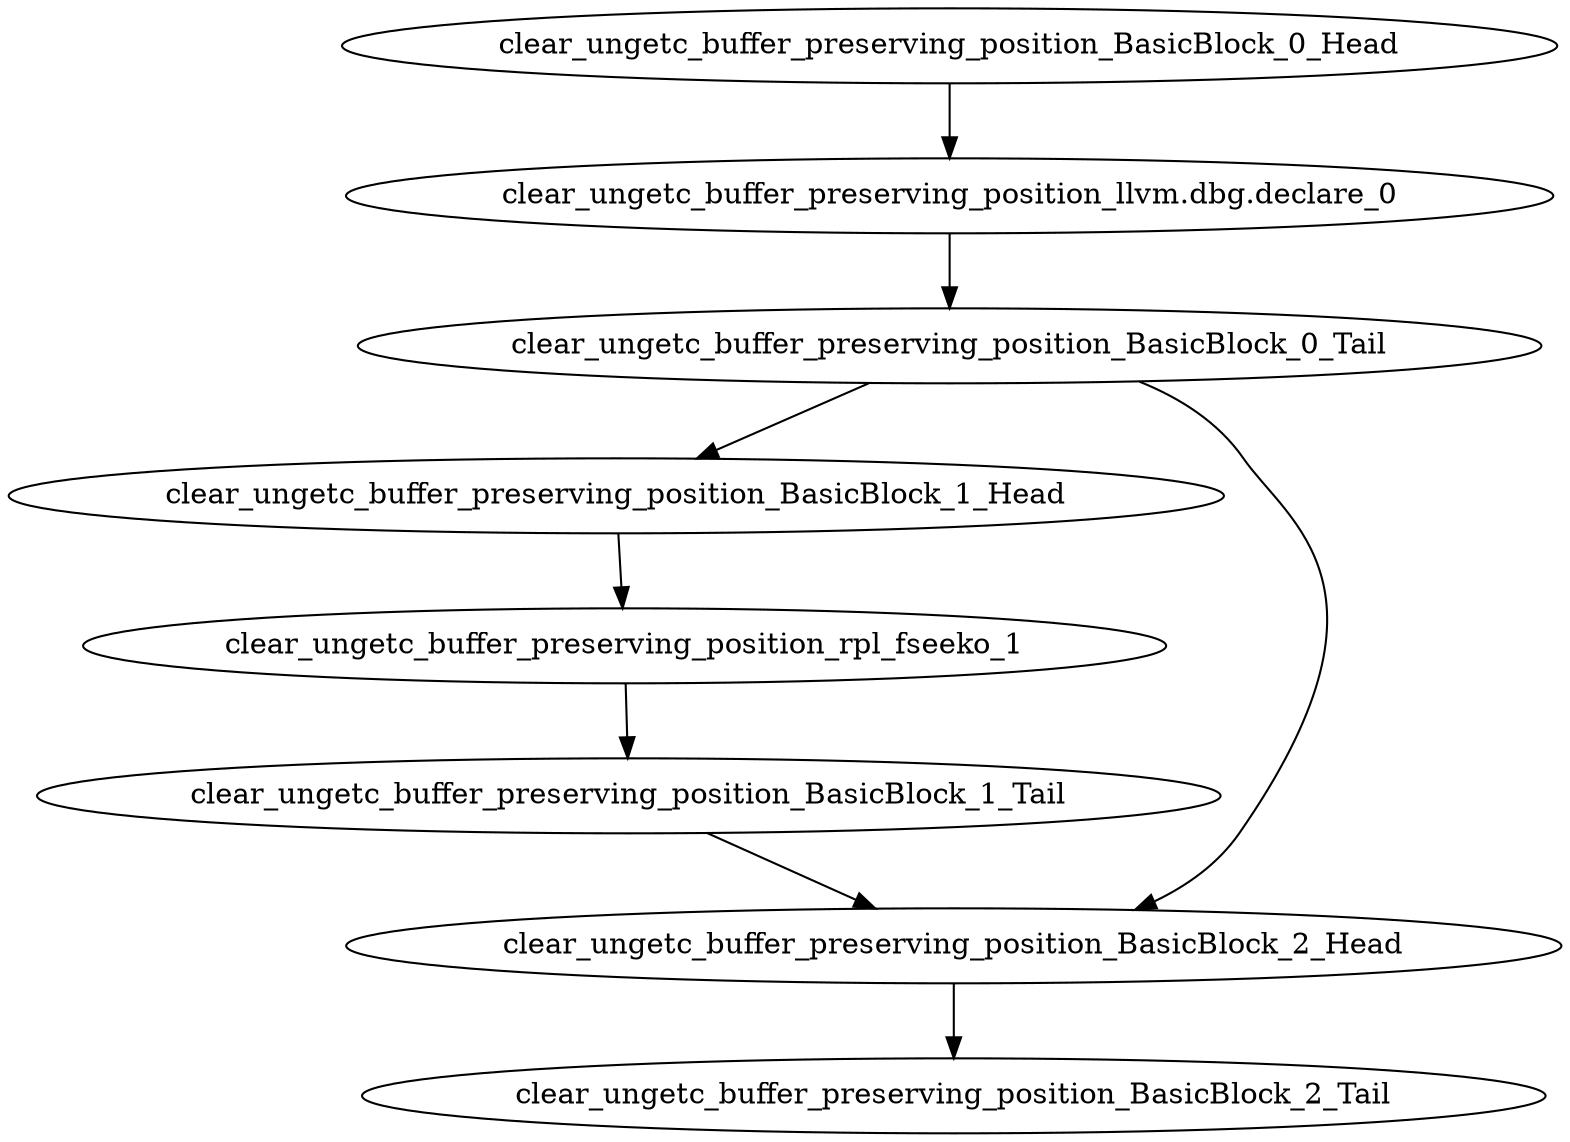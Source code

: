 digraph G {
    "clear_ungetc_buffer_preserving_position_BasicBlock_0_Head" -> "clear_ungetc_buffer_preserving_position_llvm.dbg.declare_0"
    "clear_ungetc_buffer_preserving_position_BasicBlock_1_Head" -> "clear_ungetc_buffer_preserving_position_rpl_fseeko_1"
    "clear_ungetc_buffer_preserving_position_BasicBlock_2_Head" -> "clear_ungetc_buffer_preserving_position_BasicBlock_2_Tail"
    "clear_ungetc_buffer_preserving_position_rpl_fseeko_1" -> "clear_ungetc_buffer_preserving_position_BasicBlock_1_Tail"
    "clear_ungetc_buffer_preserving_position_BasicBlock_1_Tail" -> "clear_ungetc_buffer_preserving_position_BasicBlock_2_Head"
    "clear_ungetc_buffer_preserving_position_BasicBlock_0_Tail" -> "clear_ungetc_buffer_preserving_position_BasicBlock_1_Head"
    "clear_ungetc_buffer_preserving_position_BasicBlock_0_Tail" -> "clear_ungetc_buffer_preserving_position_BasicBlock_2_Head"
    "clear_ungetc_buffer_preserving_position_llvm.dbg.declare_0" -> "clear_ungetc_buffer_preserving_position_BasicBlock_0_Tail"
}
